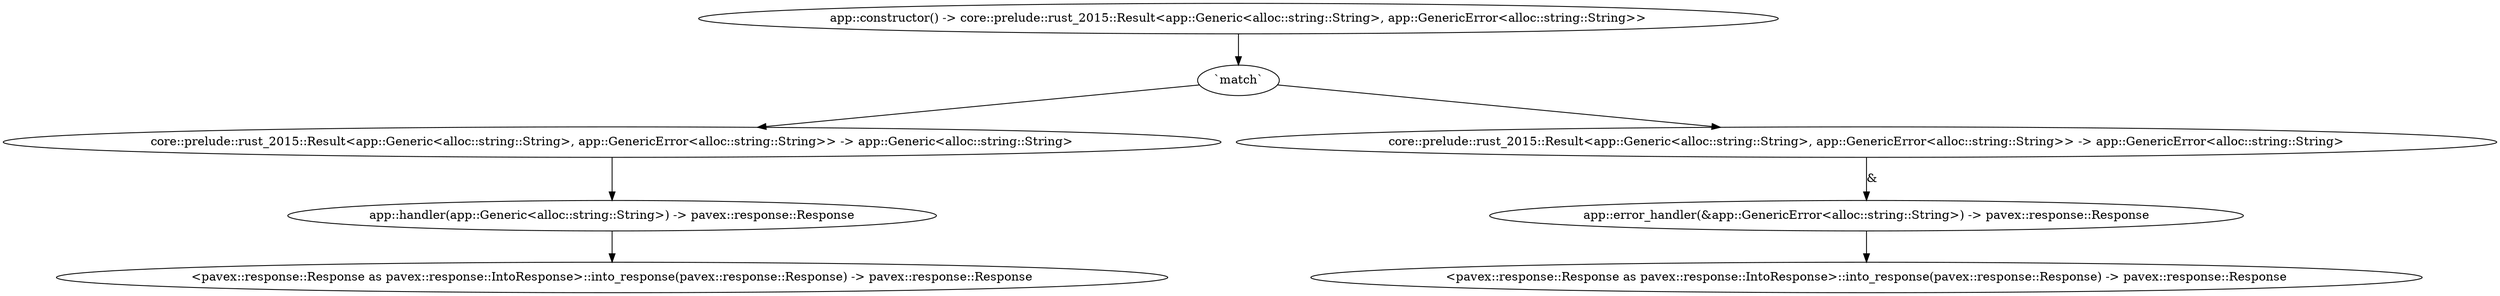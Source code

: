 digraph "GET /home - 0" {
    0 [ label = "app::handler(app::Generic<alloc::string::String>) -> pavex::response::Response"]
    1 [ label = "core::prelude::rust_2015::Result<app::Generic<alloc::string::String>, app::GenericError<alloc::string::String>> -> app::Generic<alloc::string::String>"]
    2 [ label = "app::constructor() -> core::prelude::rust_2015::Result<app::Generic<alloc::string::String>, app::GenericError<alloc::string::String>>"]
    3 [ label = "<pavex::response::Response as pavex::response::IntoResponse>::into_response(pavex::response::Response) -> pavex::response::Response"]
    4 [ label = "core::prelude::rust_2015::Result<app::Generic<alloc::string::String>, app::GenericError<alloc::string::String>> -> app::GenericError<alloc::string::String>"]
    5 [ label = "app::error_handler(&app::GenericError<alloc::string::String>) -> pavex::response::Response"]
    6 [ label = "<pavex::response::Response as pavex::response::IntoResponse>::into_response(pavex::response::Response) -> pavex::response::Response"]
    7 [ label = "`match`"]
    1 -> 0 [ ]
    7 -> 4 [ ]
    0 -> 3 [ ]
    7 -> 1 [ ]
    5 -> 6 [ ]
    4 -> 5 [ label = "&"]
    2 -> 7 [ ]
}

digraph "* /home - 0" {
    0 [ label = "pavex::router::default_fallback(&pavex::router::AllowedMethods) -> pavex::response::Response"]
    2 [ label = "<pavex::response::Response as pavex::response::IntoResponse>::into_response(pavex::response::Response) -> pavex::response::Response"]
    3 [ label = "&pavex::router::AllowedMethods"]
    0 -> 2 [ ]
    3 -> 0 [ ]
}

digraph app_state {
    0 [ label = "crate::ApplicationState() -> crate::ApplicationState"]
}